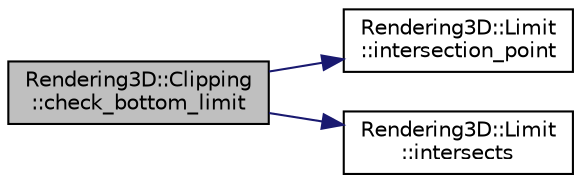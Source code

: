 digraph "Rendering3D::Clipping::check_bottom_limit"
{
 // LATEX_PDF_SIZE
  edge [fontname="Helvetica",fontsize="10",labelfontname="Helvetica",labelfontsize="10"];
  node [fontname="Helvetica",fontsize="10",shape=record];
  rankdir="LR";
  Node1 [label="Rendering3D::Clipping\l::check_bottom_limit",height=0.2,width=0.4,color="black", fillcolor="grey75", style="filled", fontcolor="black",tooltip="Clip by bottom limit."];
  Node1 -> Node2 [color="midnightblue",fontsize="10",style="solid",fontname="Helvetica"];
  Node2 [label="Rendering3D::Limit\l::intersection_point",height=0.2,width=0.4,color="black", fillcolor="white", style="filled",URL="$struct_rendering3_d_1_1_limit.html#a17357ffb7febf19d89ec2a3f7f9a1522",tooltip="Calculates the intersection point between a given line and the limit."];
  Node1 -> Node3 [color="midnightblue",fontsize="10",style="solid",fontname="Helvetica"];
  Node3 [label="Rendering3D::Limit\l::intersects",height=0.2,width=0.4,color="black", fillcolor="white", style="filled",URL="$struct_rendering3_d_1_1_limit.html#a10e8487267a5f8dd0174905210fae66f",tooltip="Calculates if a rect line described by the given points intersects this limit."];
}

